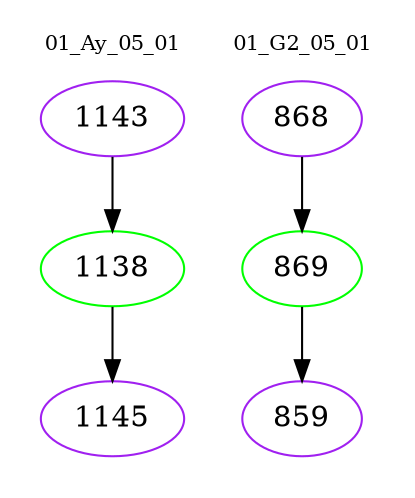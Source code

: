 digraph{
subgraph cluster_0 {
color = white
label = "01_Ay_05_01";
fontsize=10;
T0_1143 [label="1143", color="purple"]
T0_1143 -> T0_1138 [color="black"]
T0_1138 [label="1138", color="green"]
T0_1138 -> T0_1145 [color="black"]
T0_1145 [label="1145", color="purple"]
}
subgraph cluster_1 {
color = white
label = "01_G2_05_01";
fontsize=10;
T1_868 [label="868", color="purple"]
T1_868 -> T1_869 [color="black"]
T1_869 [label="869", color="green"]
T1_869 -> T1_859 [color="black"]
T1_859 [label="859", color="purple"]
}
}
